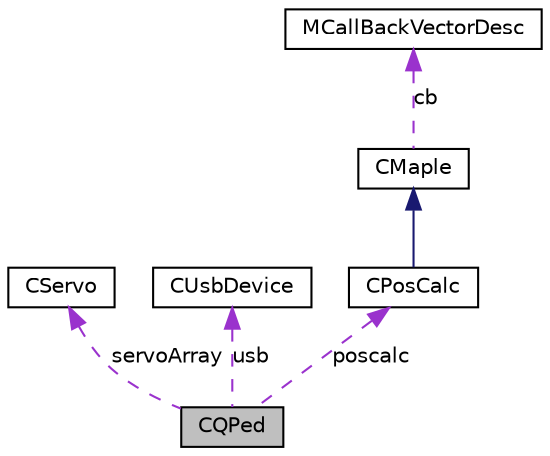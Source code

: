 digraph G
{
  edge [fontname="Helvetica",fontsize="10",labelfontname="Helvetica",labelfontsize="10"];
  node [fontname="Helvetica",fontsize="10",shape=record];
  Node1 [label="CQPed",height=0.2,width=0.4,color="black", fillcolor="grey75", style="filled" fontcolor="black"];
  Node2 -> Node1 [dir=back,color="darkorchid3",fontsize="10",style="dashed",label="servoArray",fontname="Helvetica"];
  Node2 [label="CServo",height=0.2,width=0.4,color="black", fillcolor="white", style="filled",URL="$class_c_servo.html"];
  Node3 -> Node1 [dir=back,color="darkorchid3",fontsize="10",style="dashed",label="usb",fontname="Helvetica"];
  Node3 [label="CUsbDevice",height=0.2,width=0.4,color="black", fillcolor="white", style="filled",URL="$class_c_usb_device.html"];
  Node4 -> Node1 [dir=back,color="darkorchid3",fontsize="10",style="dashed",label="poscalc",fontname="Helvetica"];
  Node4 [label="CPosCalc",height=0.2,width=0.4,color="black", fillcolor="white", style="filled",URL="$class_c_pos_calc.html"];
  Node5 -> Node4 [dir=back,color="midnightblue",fontsize="10",style="solid",fontname="Helvetica"];
  Node5 [label="CMaple",height=0.2,width=0.4,color="black", fillcolor="white", style="filled",URL="$class_c_maple.html"];
  Node6 -> Node5 [dir=back,color="darkorchid3",fontsize="10",style="dashed",label="cb",fontname="Helvetica"];
  Node6 [label="MCallBackVectorDesc",height=0.2,width=0.4,color="black", fillcolor="white", style="filled",URL="$struct_m_call_back_vector_desc.html"];
}
